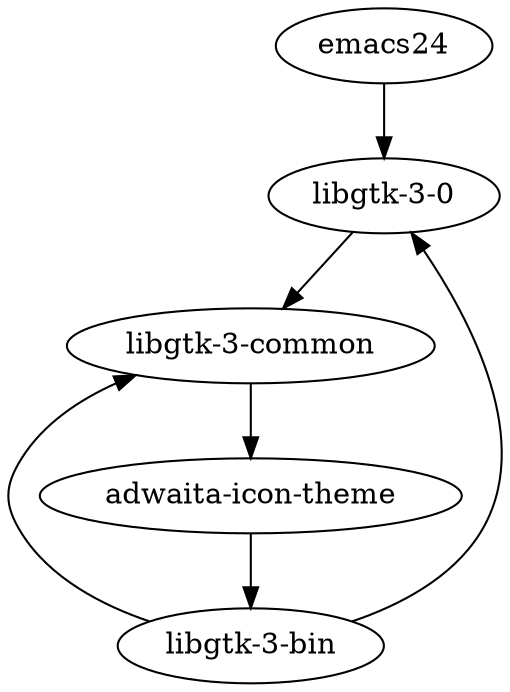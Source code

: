 digraph "emacs24" {
	"emacs24" -> "libgtk-3-0" ;
	"libgtk-3-bin" -> "libgtk-3-common" ;
	"libgtk-3-bin" -> "libgtk-3-0" ;
	"adwaita-icon-theme" -> "libgtk-3-bin" ;
	"libgtk-3-common" -> "adwaita-icon-theme" ;
	"libgtk-3-0" -> "libgtk-3-common" ;
}
